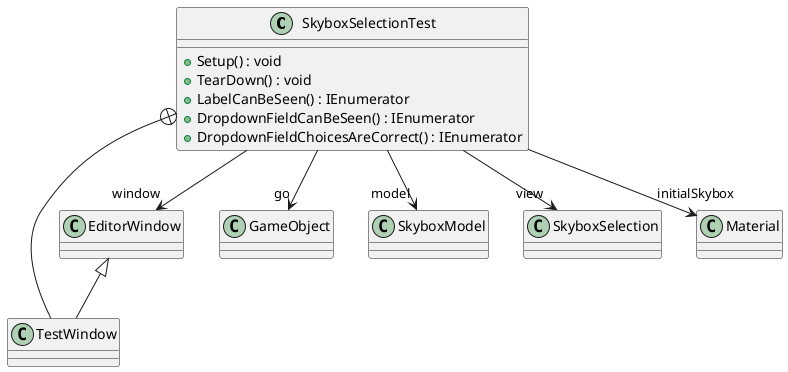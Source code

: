 @startuml
class SkyboxSelectionTest {
    + Setup() : void
    + TearDown() : void
    + LabelCanBeSeen() : IEnumerator
    + DropdownFieldCanBeSeen() : IEnumerator
    + DropdownFieldChoicesAreCorrect() : IEnumerator
}
class TestWindow {
}
SkyboxSelectionTest --> "window" EditorWindow
SkyboxSelectionTest --> "go" GameObject
SkyboxSelectionTest --> "model" SkyboxModel
SkyboxSelectionTest --> "view" SkyboxSelection
SkyboxSelectionTest --> "initialSkybox" Material
SkyboxSelectionTest +-- TestWindow
EditorWindow <|-- TestWindow
@enduml
